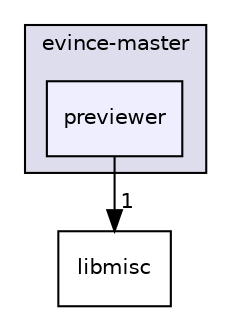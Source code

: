 digraph "evince-master/previewer" {
  compound=true
  node [ fontsize="10", fontname="Helvetica"];
  edge [ labelfontsize="10", labelfontname="Helvetica"];
  subgraph clusterdir_3280676015dea8927551146fc343f431 {
    graph [ bgcolor="#ddddee", pencolor="black", label="evince-master" fontname="Helvetica", fontsize="10", URL="dir_3280676015dea8927551146fc343f431.html"]
  dir_c43f4a3bc8028afa091a0c42a05d62c7 [shape=box, label="previewer", style="filled", fillcolor="#eeeeff", pencolor="black", URL="dir_c43f4a3bc8028afa091a0c42a05d62c7.html"];
  }
  dir_08b887202959c421d24191eda7d5b732 [shape=box label="libmisc" URL="dir_08b887202959c421d24191eda7d5b732.html"];
  dir_c43f4a3bc8028afa091a0c42a05d62c7->dir_08b887202959c421d24191eda7d5b732 [headlabel="1", labeldistance=1.5 headhref="dir_000017_000015.html"];
}
